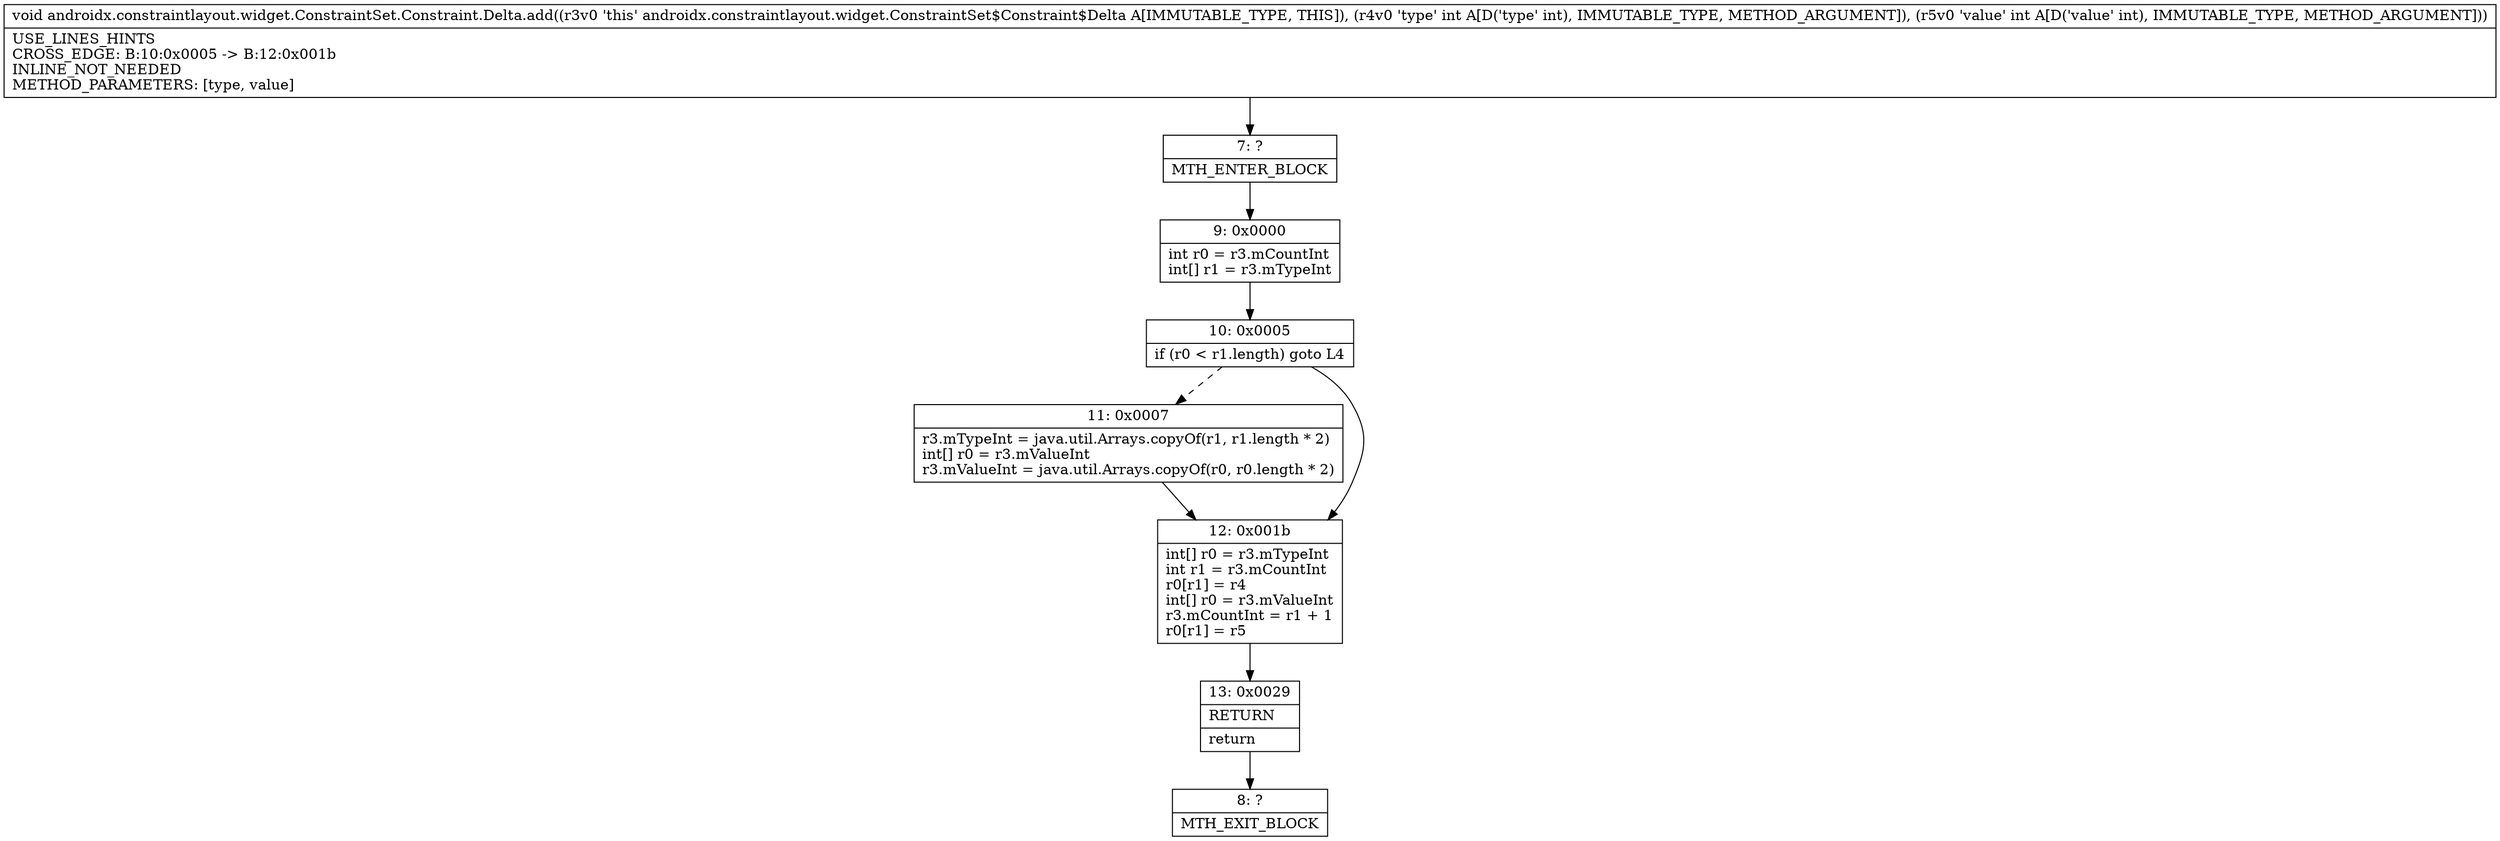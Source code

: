 digraph "CFG forandroidx.constraintlayout.widget.ConstraintSet.Constraint.Delta.add(II)V" {
Node_7 [shape=record,label="{7\:\ ?|MTH_ENTER_BLOCK\l}"];
Node_9 [shape=record,label="{9\:\ 0x0000|int r0 = r3.mCountInt\lint[] r1 = r3.mTypeInt\l}"];
Node_10 [shape=record,label="{10\:\ 0x0005|if (r0 \< r1.length) goto L4\l}"];
Node_11 [shape=record,label="{11\:\ 0x0007|r3.mTypeInt = java.util.Arrays.copyOf(r1, r1.length * 2)\lint[] r0 = r3.mValueInt\lr3.mValueInt = java.util.Arrays.copyOf(r0, r0.length * 2)\l}"];
Node_12 [shape=record,label="{12\:\ 0x001b|int[] r0 = r3.mTypeInt\lint r1 = r3.mCountInt\lr0[r1] = r4\lint[] r0 = r3.mValueInt\lr3.mCountInt = r1 + 1\lr0[r1] = r5\l}"];
Node_13 [shape=record,label="{13\:\ 0x0029|RETURN\l|return\l}"];
Node_8 [shape=record,label="{8\:\ ?|MTH_EXIT_BLOCK\l}"];
MethodNode[shape=record,label="{void androidx.constraintlayout.widget.ConstraintSet.Constraint.Delta.add((r3v0 'this' androidx.constraintlayout.widget.ConstraintSet$Constraint$Delta A[IMMUTABLE_TYPE, THIS]), (r4v0 'type' int A[D('type' int), IMMUTABLE_TYPE, METHOD_ARGUMENT]), (r5v0 'value' int A[D('value' int), IMMUTABLE_TYPE, METHOD_ARGUMENT]))  | USE_LINES_HINTS\lCROSS_EDGE: B:10:0x0005 \-\> B:12:0x001b\lINLINE_NOT_NEEDED\lMETHOD_PARAMETERS: [type, value]\l}"];
MethodNode -> Node_7;Node_7 -> Node_9;
Node_9 -> Node_10;
Node_10 -> Node_11[style=dashed];
Node_10 -> Node_12;
Node_11 -> Node_12;
Node_12 -> Node_13;
Node_13 -> Node_8;
}

